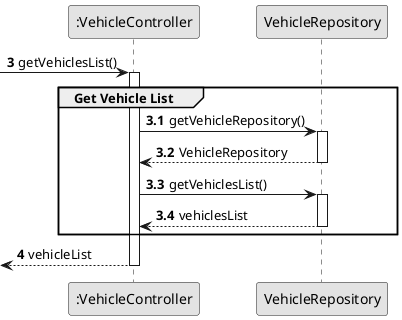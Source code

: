 @startuml
skinparam monochrome true
skinparam packageStyle rectangle
skinparam shadowing false

autonumber

'hide footbox

participant ":VehicleController" as CTRL

autonumber 3

 -> CTRL : getVehiclesList()
autonumber 3.1
activate CTRL
    group Get Vehicle List

            CTRL ->VehicleRepository : getVehicleRepository()
            activate VehicleRepository

            VehicleRepository --> CTRL: VehicleRepository
            deactivate VehicleRepository

            CTRL -> VehicleRepository : getVehiclesList()
            activate VehicleRepository

            VehicleRepository --> CTRL : vehiclesList
            deactivate VehicleRepository

    end

    autonumber 4
    <-- CTRL  : vehicleList
deactivate CTRL


@enduml